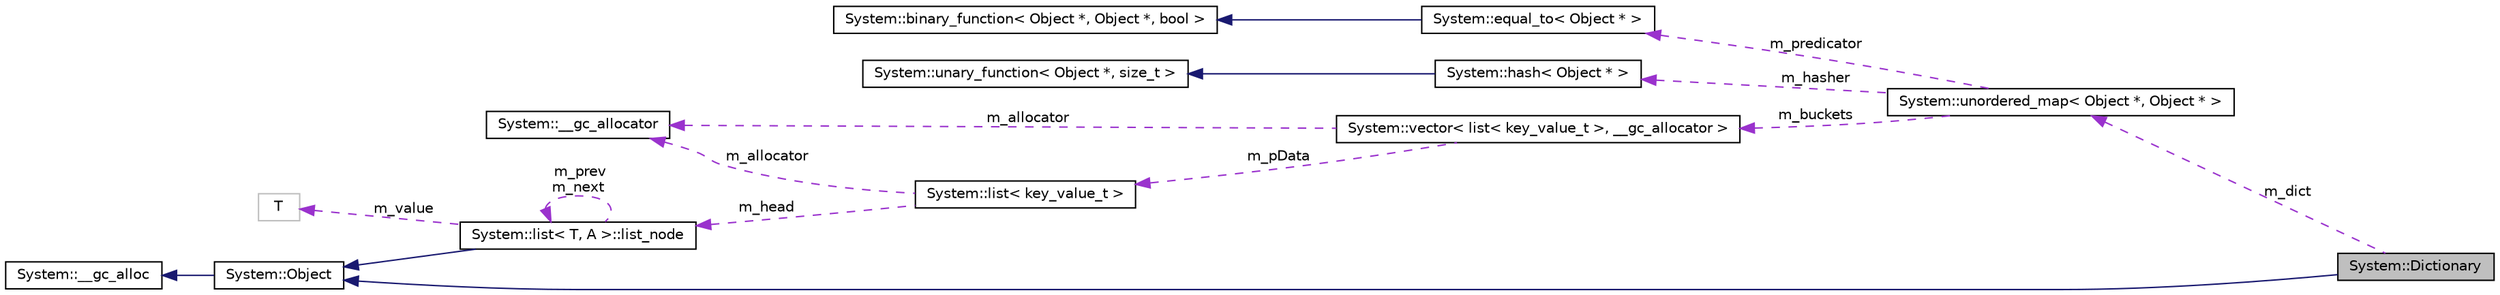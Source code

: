 digraph G
{
  edge [fontname="Helvetica",fontsize="10",labelfontname="Helvetica",labelfontsize="10"];
  node [fontname="Helvetica",fontsize="10",shape=record];
  rankdir="LR";
  Node1 [label="System::Dictionary",height=0.2,width=0.4,color="black", fillcolor="grey75", style="filled" fontcolor="black"];
  Node2 -> Node1 [dir="back",color="midnightblue",fontsize="10",style="solid",fontname="Helvetica"];
  Node2 [label="System::Object",height=0.2,width=0.4,color="black", fillcolor="white", style="filled",URL="$class_system_1_1_object.html"];
  Node3 -> Node2 [dir="back",color="midnightblue",fontsize="10",style="solid",fontname="Helvetica"];
  Node3 [label="System::__gc_alloc",height=0.2,width=0.4,color="black", fillcolor="white", style="filled",URL="$class_system_1_1____gc__alloc.html"];
  Node4 -> Node1 [dir="back",color="darkorchid3",fontsize="10",style="dashed",label=" m_dict" ,fontname="Helvetica"];
  Node4 [label="System::unordered_map\< Object *, Object * \>",height=0.2,width=0.4,color="black", fillcolor="white", style="filled",URL="$class_system_1_1unordered__map.html"];
  Node5 -> Node4 [dir="back",color="darkorchid3",fontsize="10",style="dashed",label=" m_predicator" ,fontname="Helvetica"];
  Node5 [label="System::equal_to\< Object * \>",height=0.2,width=0.4,color="black", fillcolor="white", style="filled",URL="$struct_system_1_1equal__to.html"];
  Node6 -> Node5 [dir="back",color="midnightblue",fontsize="10",style="solid",fontname="Helvetica"];
  Node6 [label="System::binary_function\< Object *, Object *, bool \>",height=0.2,width=0.4,color="black", fillcolor="white", style="filled",URL="$class_system_1_1binary__function.html"];
  Node7 -> Node4 [dir="back",color="darkorchid3",fontsize="10",style="dashed",label=" m_hasher" ,fontname="Helvetica"];
  Node7 [label="System::hash\< Object * \>",height=0.2,width=0.4,color="black", fillcolor="white", style="filled",URL="$struct_system_1_1hash.html"];
  Node8 -> Node7 [dir="back",color="midnightblue",fontsize="10",style="solid",fontname="Helvetica"];
  Node8 [label="System::unary_function\< Object *, size_t \>",height=0.2,width=0.4,color="black", fillcolor="white", style="filled",URL="$class_system_1_1unary__function.html"];
  Node9 -> Node4 [dir="back",color="darkorchid3",fontsize="10",style="dashed",label=" m_buckets" ,fontname="Helvetica"];
  Node9 [label="System::vector\< list\< key_value_t \>, __gc_allocator \>",height=0.2,width=0.4,color="black", fillcolor="white", style="filled",URL="$class_system_1_1vector.html"];
  Node10 -> Node9 [dir="back",color="darkorchid3",fontsize="10",style="dashed",label=" m_allocator" ,fontname="Helvetica"];
  Node10 [label="System::__gc_allocator",height=0.2,width=0.4,color="black", fillcolor="white", style="filled",URL="$class_system_1_1____gc__allocator.html"];
  Node11 -> Node9 [dir="back",color="darkorchid3",fontsize="10",style="dashed",label=" m_pData" ,fontname="Helvetica"];
  Node11 [label="System::list\< key_value_t \>",height=0.2,width=0.4,color="black", fillcolor="white", style="filled",URL="$class_system_1_1list.html"];
  Node10 -> Node11 [dir="back",color="darkorchid3",fontsize="10",style="dashed",label=" m_allocator" ,fontname="Helvetica"];
  Node12 -> Node11 [dir="back",color="darkorchid3",fontsize="10",style="dashed",label=" m_head" ,fontname="Helvetica"];
  Node12 [label="System::list\< T, A \>::list_node",height=0.2,width=0.4,color="black", fillcolor="white", style="filled",URL="$class_system_1_1list_1_1list__node.html"];
  Node2 -> Node12 [dir="back",color="midnightblue",fontsize="10",style="solid",fontname="Helvetica"];
  Node12 -> Node12 [dir="back",color="darkorchid3",fontsize="10",style="dashed",label=" m_prev\nm_next" ,fontname="Helvetica"];
  Node13 -> Node12 [dir="back",color="darkorchid3",fontsize="10",style="dashed",label=" m_value" ,fontname="Helvetica"];
  Node13 [label="T",height=0.2,width=0.4,color="grey75", fillcolor="white", style="filled"];
}
